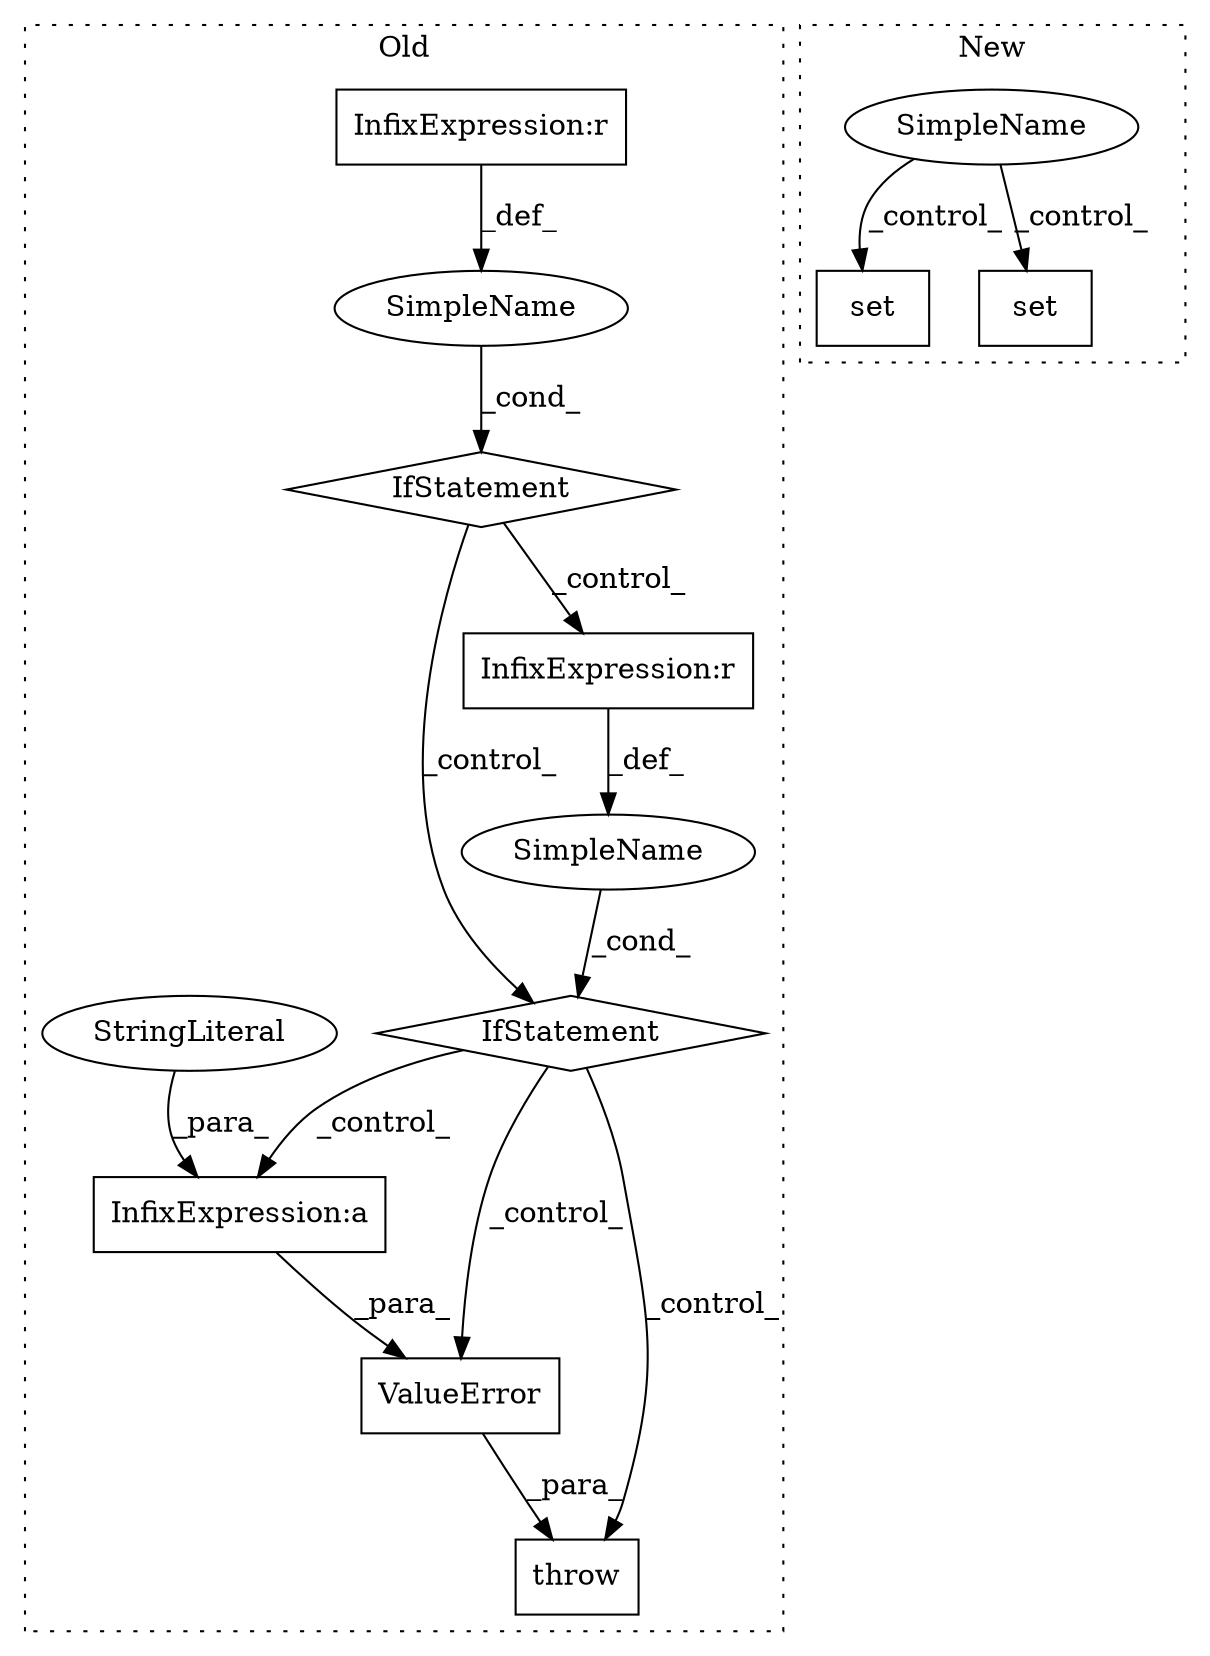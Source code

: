 digraph G {
subgraph cluster0 {
1 [label="ValueError" a="32" s="13512,13557" l="11,1" shape="box"];
3 [label="throw" a="53" s="13506" l="6" shape="box"];
4 [label="SimpleName" a="42" s="" l="" shape="ellipse"];
5 [label="IfStatement" a="25" s="13393,13450" l="4,2" shape="diamond"];
6 [label="SimpleName" a="42" s="" l="" shape="ellipse"];
7 [label="InfixExpression:r" a="27" s="13295" l="4" shape="box"];
8 [label="IfStatement" a="25" s="13282,13341" l="4,2" shape="diamond"];
9 [label="InfixExpression:a" a="27" s="13545" l="3" shape="box"];
10 [label="StringLiteral" a="45" s="13523" l="22" shape="ellipse"];
13 [label="InfixExpression:r" a="27" s="13406" l="4" shape="box"];
label = "Old";
style="dotted";
}
subgraph cluster1 {
2 [label="set" a="32" s="11542,11591" l="4,1" shape="box"];
11 [label="SimpleName" a="42" s="" l="" shape="ellipse"];
12 [label="set" a="32" s="11653,11701" l="4,1" shape="box"];
label = "New";
style="dotted";
}
1 -> 3 [label="_para_"];
4 -> 5 [label="_cond_"];
5 -> 9 [label="_control_"];
5 -> 3 [label="_control_"];
5 -> 1 [label="_control_"];
6 -> 8 [label="_cond_"];
7 -> 6 [label="_def_"];
8 -> 5 [label="_control_"];
8 -> 13 [label="_control_"];
9 -> 1 [label="_para_"];
10 -> 9 [label="_para_"];
11 -> 2 [label="_control_"];
11 -> 12 [label="_control_"];
13 -> 4 [label="_def_"];
}
